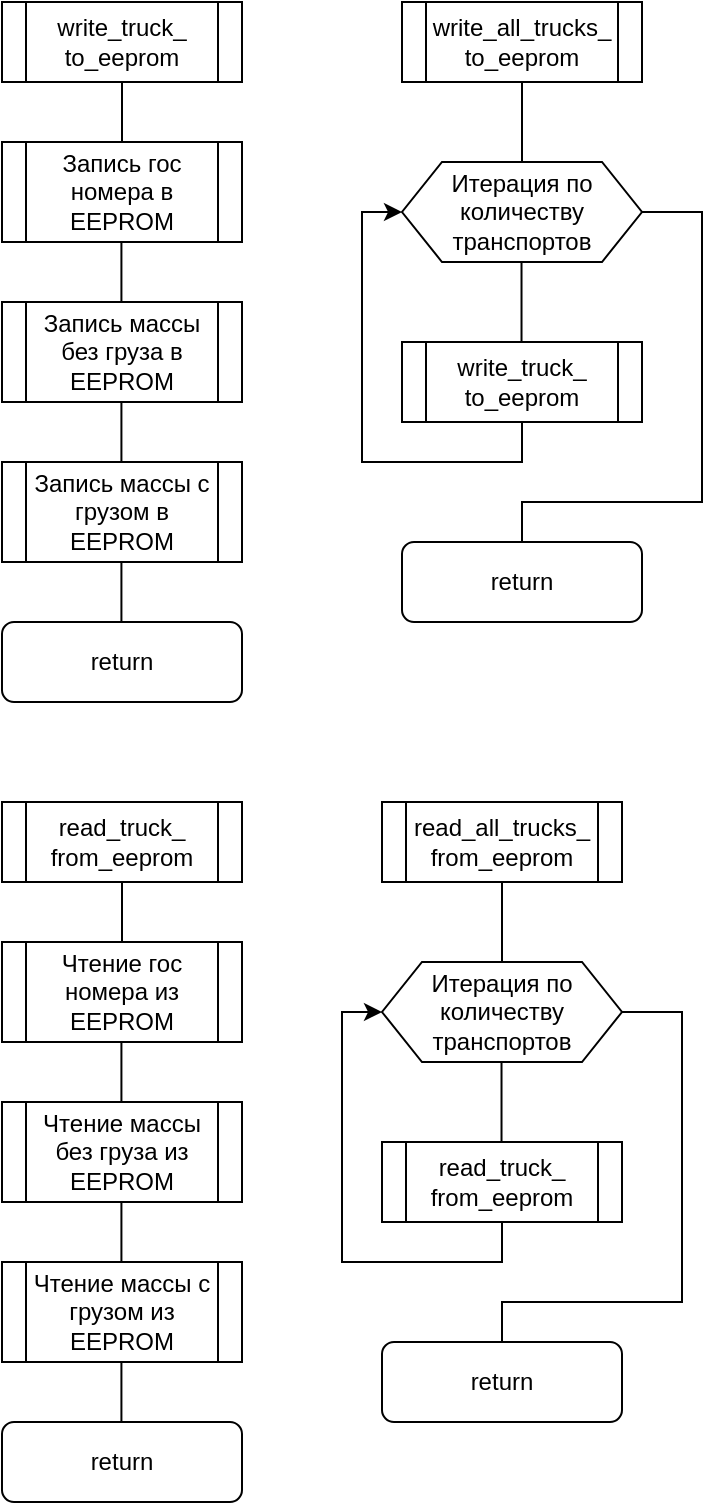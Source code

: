 <mxfile version="25.0.3">
  <diagram name="Page-1" id="XC-adGpRvNo3paOFk67x">
    <mxGraphModel dx="1358" dy="567" grid="1" gridSize="10" guides="1" tooltips="1" connect="1" arrows="1" fold="1" page="1" pageScale="1" pageWidth="850" pageHeight="1100" math="0" shadow="0">
      <root>
        <mxCell id="0" />
        <mxCell id="1" parent="0" />
        <mxCell id="ChuWUF5fecYC-K1OK_IN-2" value="write_truck_&lt;div&gt;to_eeprom&lt;/div&gt;" style="shape=process;whiteSpace=wrap;html=1;backgroundOutline=1;" vertex="1" parent="1">
          <mxGeometry x="360" y="120" width="120" height="40" as="geometry" />
        </mxCell>
        <mxCell id="ChuWUF5fecYC-K1OK_IN-3" value="Запись гос номера в EEPROM" style="shape=process;whiteSpace=wrap;html=1;backgroundOutline=1;" vertex="1" parent="1">
          <mxGeometry x="360" y="190" width="120" height="50" as="geometry" />
        </mxCell>
        <mxCell id="ChuWUF5fecYC-K1OK_IN-4" value="Запись массы без груза в EEPROM" style="shape=process;whiteSpace=wrap;html=1;backgroundOutline=1;" vertex="1" parent="1">
          <mxGeometry x="360" y="270" width="120" height="50" as="geometry" />
        </mxCell>
        <mxCell id="ChuWUF5fecYC-K1OK_IN-5" value="Запись массы с грузом в EEPROM" style="shape=process;whiteSpace=wrap;html=1;backgroundOutline=1;" vertex="1" parent="1">
          <mxGeometry x="360" y="350" width="120" height="50" as="geometry" />
        </mxCell>
        <mxCell id="ChuWUF5fecYC-K1OK_IN-6" value="return" style="rounded=1;whiteSpace=wrap;html=1;" vertex="1" parent="1">
          <mxGeometry x="360" y="430" width="120" height="40" as="geometry" />
        </mxCell>
        <mxCell id="ChuWUF5fecYC-K1OK_IN-7" value="" style="endArrow=none;html=1;rounded=0;entryX=0.5;entryY=1;entryDx=0;entryDy=0;exitX=0.5;exitY=0;exitDx=0;exitDy=0;" edge="1" parent="1" source="ChuWUF5fecYC-K1OK_IN-3" target="ChuWUF5fecYC-K1OK_IN-2">
          <mxGeometry width="50" height="50" relative="1" as="geometry">
            <mxPoint x="390" y="340" as="sourcePoint" />
            <mxPoint x="440" y="290" as="targetPoint" />
          </mxGeometry>
        </mxCell>
        <mxCell id="ChuWUF5fecYC-K1OK_IN-8" value="" style="endArrow=none;html=1;rounded=0;entryX=0.5;entryY=1;entryDx=0;entryDy=0;exitX=0.5;exitY=0;exitDx=0;exitDy=0;" edge="1" parent="1">
          <mxGeometry width="50" height="50" relative="1" as="geometry">
            <mxPoint x="419.71" y="270" as="sourcePoint" />
            <mxPoint x="419.71" y="240" as="targetPoint" />
          </mxGeometry>
        </mxCell>
        <mxCell id="ChuWUF5fecYC-K1OK_IN-9" value="" style="endArrow=none;html=1;rounded=0;entryX=0.5;entryY=1;entryDx=0;entryDy=0;exitX=0.5;exitY=0;exitDx=0;exitDy=0;" edge="1" parent="1">
          <mxGeometry width="50" height="50" relative="1" as="geometry">
            <mxPoint x="419.71" y="350" as="sourcePoint" />
            <mxPoint x="419.71" y="320" as="targetPoint" />
          </mxGeometry>
        </mxCell>
        <mxCell id="ChuWUF5fecYC-K1OK_IN-10" value="" style="endArrow=none;html=1;rounded=0;entryX=0.5;entryY=1;entryDx=0;entryDy=0;exitX=0.5;exitY=0;exitDx=0;exitDy=0;" edge="1" parent="1">
          <mxGeometry width="50" height="50" relative="1" as="geometry">
            <mxPoint x="419.71" y="430" as="sourcePoint" />
            <mxPoint x="419.71" y="400" as="targetPoint" />
          </mxGeometry>
        </mxCell>
        <mxCell id="ChuWUF5fecYC-K1OK_IN-11" value="write_all_trucks_&lt;div&gt;to_eeprom&lt;/div&gt;" style="shape=process;whiteSpace=wrap;html=1;backgroundOutline=1;" vertex="1" parent="1">
          <mxGeometry x="560" y="120" width="120" height="40" as="geometry" />
        </mxCell>
        <mxCell id="ChuWUF5fecYC-K1OK_IN-12" value="Итерация по количеству транспортов" style="shape=hexagon;perimeter=hexagonPerimeter2;whiteSpace=wrap;html=1;fixedSize=1;" vertex="1" parent="1">
          <mxGeometry x="560" y="200" width="120" height="50" as="geometry" />
        </mxCell>
        <mxCell id="ChuWUF5fecYC-K1OK_IN-13" value="write_truck_&lt;div&gt;to_eeprom&lt;/div&gt;" style="shape=process;whiteSpace=wrap;html=1;backgroundOutline=1;" vertex="1" parent="1">
          <mxGeometry x="560" y="290" width="120" height="40" as="geometry" />
        </mxCell>
        <mxCell id="ChuWUF5fecYC-K1OK_IN-14" value="" style="endArrow=none;html=1;rounded=0;entryX=0.5;entryY=1;entryDx=0;entryDy=0;exitX=0.5;exitY=0;exitDx=0;exitDy=0;" edge="1" parent="1" source="ChuWUF5fecYC-K1OK_IN-12" target="ChuWUF5fecYC-K1OK_IN-11">
          <mxGeometry width="50" height="50" relative="1" as="geometry">
            <mxPoint x="630" y="290" as="sourcePoint" />
            <mxPoint x="680" y="240" as="targetPoint" />
          </mxGeometry>
        </mxCell>
        <mxCell id="ChuWUF5fecYC-K1OK_IN-15" value="" style="endArrow=none;html=1;rounded=0;entryX=0.5;entryY=1;entryDx=0;entryDy=0;exitX=0.5;exitY=0;exitDx=0;exitDy=0;" edge="1" parent="1">
          <mxGeometry width="50" height="50" relative="1" as="geometry">
            <mxPoint x="619.76" y="290" as="sourcePoint" />
            <mxPoint x="619.76" y="250" as="targetPoint" />
          </mxGeometry>
        </mxCell>
        <mxCell id="ChuWUF5fecYC-K1OK_IN-16" value="return" style="rounded=1;whiteSpace=wrap;html=1;" vertex="1" parent="1">
          <mxGeometry x="560" y="390" width="120" height="40" as="geometry" />
        </mxCell>
        <mxCell id="ChuWUF5fecYC-K1OK_IN-17" value="" style="endArrow=classic;html=1;rounded=0;exitX=0.5;exitY=1;exitDx=0;exitDy=0;entryX=0;entryY=0.5;entryDx=0;entryDy=0;" edge="1" parent="1" source="ChuWUF5fecYC-K1OK_IN-13" target="ChuWUF5fecYC-K1OK_IN-12">
          <mxGeometry width="50" height="50" relative="1" as="geometry">
            <mxPoint x="570" y="350" as="sourcePoint" />
            <mxPoint x="620" y="300" as="targetPoint" />
            <Array as="points">
              <mxPoint x="620" y="350" />
              <mxPoint x="540" y="350" />
              <mxPoint x="540" y="225" />
            </Array>
          </mxGeometry>
        </mxCell>
        <mxCell id="ChuWUF5fecYC-K1OK_IN-18" value="" style="endArrow=none;html=1;rounded=0;entryX=1;entryY=0.5;entryDx=0;entryDy=0;exitX=0.5;exitY=0;exitDx=0;exitDy=0;" edge="1" parent="1" source="ChuWUF5fecYC-K1OK_IN-16" target="ChuWUF5fecYC-K1OK_IN-12">
          <mxGeometry width="50" height="50" relative="1" as="geometry">
            <mxPoint x="570" y="350" as="sourcePoint" />
            <mxPoint x="620" y="300" as="targetPoint" />
            <Array as="points">
              <mxPoint x="620" y="370" />
              <mxPoint x="710" y="370" />
              <mxPoint x="710" y="225" />
            </Array>
          </mxGeometry>
        </mxCell>
        <mxCell id="ChuWUF5fecYC-K1OK_IN-19" value="read_truck_&lt;div&gt;from_eeprom&lt;/div&gt;" style="shape=process;whiteSpace=wrap;html=1;backgroundOutline=1;" vertex="1" parent="1">
          <mxGeometry x="360" y="520" width="120" height="40" as="geometry" />
        </mxCell>
        <mxCell id="ChuWUF5fecYC-K1OK_IN-20" value="Чтение гос номера из EEPROM" style="shape=process;whiteSpace=wrap;html=1;backgroundOutline=1;" vertex="1" parent="1">
          <mxGeometry x="360" y="590" width="120" height="50" as="geometry" />
        </mxCell>
        <mxCell id="ChuWUF5fecYC-K1OK_IN-21" value="Чтение массы без груза из EEPROM" style="shape=process;whiteSpace=wrap;html=1;backgroundOutline=1;" vertex="1" parent="1">
          <mxGeometry x="360" y="670" width="120" height="50" as="geometry" />
        </mxCell>
        <mxCell id="ChuWUF5fecYC-K1OK_IN-22" value="Чтение массы с грузом из EEPROM" style="shape=process;whiteSpace=wrap;html=1;backgroundOutline=1;" vertex="1" parent="1">
          <mxGeometry x="360" y="750" width="120" height="50" as="geometry" />
        </mxCell>
        <mxCell id="ChuWUF5fecYC-K1OK_IN-23" value="return" style="rounded=1;whiteSpace=wrap;html=1;" vertex="1" parent="1">
          <mxGeometry x="360" y="830" width="120" height="40" as="geometry" />
        </mxCell>
        <mxCell id="ChuWUF5fecYC-K1OK_IN-24" value="" style="endArrow=none;html=1;rounded=0;entryX=0.5;entryY=1;entryDx=0;entryDy=0;exitX=0.5;exitY=0;exitDx=0;exitDy=0;" edge="1" parent="1" source="ChuWUF5fecYC-K1OK_IN-20" target="ChuWUF5fecYC-K1OK_IN-19">
          <mxGeometry width="50" height="50" relative="1" as="geometry">
            <mxPoint x="390" y="740" as="sourcePoint" />
            <mxPoint x="440" y="690" as="targetPoint" />
          </mxGeometry>
        </mxCell>
        <mxCell id="ChuWUF5fecYC-K1OK_IN-25" value="" style="endArrow=none;html=1;rounded=0;entryX=0.5;entryY=1;entryDx=0;entryDy=0;exitX=0.5;exitY=0;exitDx=0;exitDy=0;" edge="1" parent="1">
          <mxGeometry width="50" height="50" relative="1" as="geometry">
            <mxPoint x="419.71" y="670" as="sourcePoint" />
            <mxPoint x="419.71" y="640" as="targetPoint" />
          </mxGeometry>
        </mxCell>
        <mxCell id="ChuWUF5fecYC-K1OK_IN-26" value="" style="endArrow=none;html=1;rounded=0;entryX=0.5;entryY=1;entryDx=0;entryDy=0;exitX=0.5;exitY=0;exitDx=0;exitDy=0;" edge="1" parent="1">
          <mxGeometry width="50" height="50" relative="1" as="geometry">
            <mxPoint x="419.71" y="750" as="sourcePoint" />
            <mxPoint x="419.71" y="720" as="targetPoint" />
          </mxGeometry>
        </mxCell>
        <mxCell id="ChuWUF5fecYC-K1OK_IN-27" value="" style="endArrow=none;html=1;rounded=0;entryX=0.5;entryY=1;entryDx=0;entryDy=0;exitX=0.5;exitY=0;exitDx=0;exitDy=0;" edge="1" parent="1">
          <mxGeometry width="50" height="50" relative="1" as="geometry">
            <mxPoint x="419.71" y="830" as="sourcePoint" />
            <mxPoint x="419.71" y="800" as="targetPoint" />
          </mxGeometry>
        </mxCell>
        <mxCell id="ChuWUF5fecYC-K1OK_IN-28" value="read_all_trucks_&lt;div&gt;from_eeprom&lt;/div&gt;" style="shape=process;whiteSpace=wrap;html=1;backgroundOutline=1;" vertex="1" parent="1">
          <mxGeometry x="550" y="520" width="120" height="40" as="geometry" />
        </mxCell>
        <mxCell id="ChuWUF5fecYC-K1OK_IN-29" value="Итерация по количеству транспортов" style="shape=hexagon;perimeter=hexagonPerimeter2;whiteSpace=wrap;html=1;fixedSize=1;" vertex="1" parent="1">
          <mxGeometry x="550" y="600" width="120" height="50" as="geometry" />
        </mxCell>
        <mxCell id="ChuWUF5fecYC-K1OK_IN-30" value="read_truck_&lt;div&gt;from_eeprom&lt;/div&gt;" style="shape=process;whiteSpace=wrap;html=1;backgroundOutline=1;" vertex="1" parent="1">
          <mxGeometry x="550" y="690" width="120" height="40" as="geometry" />
        </mxCell>
        <mxCell id="ChuWUF5fecYC-K1OK_IN-31" value="" style="endArrow=none;html=1;rounded=0;entryX=0.5;entryY=1;entryDx=0;entryDy=0;exitX=0.5;exitY=0;exitDx=0;exitDy=0;" edge="1" parent="1" source="ChuWUF5fecYC-K1OK_IN-29" target="ChuWUF5fecYC-K1OK_IN-28">
          <mxGeometry width="50" height="50" relative="1" as="geometry">
            <mxPoint x="620" y="690" as="sourcePoint" />
            <mxPoint x="670" y="640" as="targetPoint" />
          </mxGeometry>
        </mxCell>
        <mxCell id="ChuWUF5fecYC-K1OK_IN-32" value="" style="endArrow=none;html=1;rounded=0;entryX=0.5;entryY=1;entryDx=0;entryDy=0;exitX=0.5;exitY=0;exitDx=0;exitDy=0;" edge="1" parent="1">
          <mxGeometry width="50" height="50" relative="1" as="geometry">
            <mxPoint x="609.76" y="690" as="sourcePoint" />
            <mxPoint x="609.76" y="650" as="targetPoint" />
          </mxGeometry>
        </mxCell>
        <mxCell id="ChuWUF5fecYC-K1OK_IN-33" value="return" style="rounded=1;whiteSpace=wrap;html=1;" vertex="1" parent="1">
          <mxGeometry x="550" y="790" width="120" height="40" as="geometry" />
        </mxCell>
        <mxCell id="ChuWUF5fecYC-K1OK_IN-34" value="" style="endArrow=classic;html=1;rounded=0;exitX=0.5;exitY=1;exitDx=0;exitDy=0;entryX=0;entryY=0.5;entryDx=0;entryDy=0;" edge="1" parent="1" source="ChuWUF5fecYC-K1OK_IN-30" target="ChuWUF5fecYC-K1OK_IN-29">
          <mxGeometry width="50" height="50" relative="1" as="geometry">
            <mxPoint x="560" y="750" as="sourcePoint" />
            <mxPoint x="610" y="700" as="targetPoint" />
            <Array as="points">
              <mxPoint x="610" y="750" />
              <mxPoint x="530" y="750" />
              <mxPoint x="530" y="625" />
            </Array>
          </mxGeometry>
        </mxCell>
        <mxCell id="ChuWUF5fecYC-K1OK_IN-35" value="" style="endArrow=none;html=1;rounded=0;entryX=1;entryY=0.5;entryDx=0;entryDy=0;exitX=0.5;exitY=0;exitDx=0;exitDy=0;" edge="1" parent="1" source="ChuWUF5fecYC-K1OK_IN-33" target="ChuWUF5fecYC-K1OK_IN-29">
          <mxGeometry width="50" height="50" relative="1" as="geometry">
            <mxPoint x="560" y="750" as="sourcePoint" />
            <mxPoint x="610" y="700" as="targetPoint" />
            <Array as="points">
              <mxPoint x="610" y="770" />
              <mxPoint x="700" y="770" />
              <mxPoint x="700" y="625" />
            </Array>
          </mxGeometry>
        </mxCell>
      </root>
    </mxGraphModel>
  </diagram>
</mxfile>

